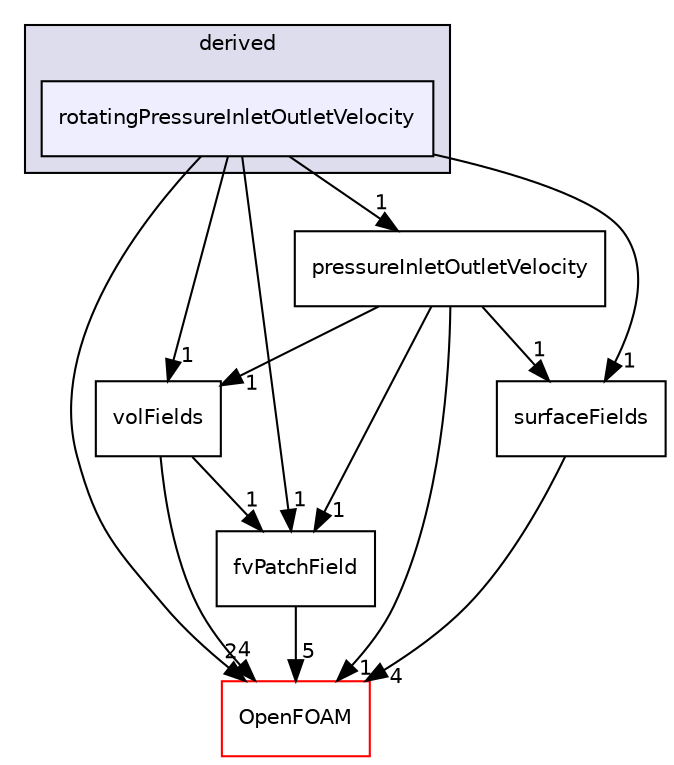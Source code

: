 digraph "src/finiteVolume/fields/fvPatchFields/derived/rotatingPressureInletOutletVelocity" {
  bgcolor=transparent;
  compound=true
  node [ fontsize="10", fontname="Helvetica"];
  edge [ labelfontsize="10", labelfontname="Helvetica"];
  subgraph clusterdir_ece9aa6b5af9a7776a75b0c1993b0910 {
    graph [ bgcolor="#ddddee", pencolor="black", label="derived" fontname="Helvetica", fontsize="10", URL="dir_ece9aa6b5af9a7776a75b0c1993b0910.html"]
  dir_2b8b8d23d808ad883bd4e92817b87d30 [shape=box, label="rotatingPressureInletOutletVelocity", style="filled", fillcolor="#eeeeff", pencolor="black", URL="dir_2b8b8d23d808ad883bd4e92817b87d30.html"];
  }
  dir_6b9423849569a7ee618201e7cfce9eaa [shape=box label="fvPatchField" URL="dir_6b9423849569a7ee618201e7cfce9eaa.html"];
  dir_bd8bf7fa65467c460a50eacc456ce356 [shape=box label="volFields" URL="dir_bd8bf7fa65467c460a50eacc456ce356.html"];
  dir_8dd1641879b090fac245a2caaefe4d9a [shape=box label="pressureInletOutletVelocity" URL="dir_8dd1641879b090fac245a2caaefe4d9a.html"];
  dir_c5473ff19b20e6ec4dfe5c310b3778a8 [shape=box label="OpenFOAM" color="red" URL="dir_c5473ff19b20e6ec4dfe5c310b3778a8.html"];
  dir_606ba9250f9107f82f779cbd3e87c3a5 [shape=box label="surfaceFields" URL="dir_606ba9250f9107f82f779cbd3e87c3a5.html"];
  dir_6b9423849569a7ee618201e7cfce9eaa->dir_c5473ff19b20e6ec4dfe5c310b3778a8 [headlabel="5", labeldistance=1.5 headhref="dir_001041_001896.html"];
  dir_bd8bf7fa65467c460a50eacc456ce356->dir_6b9423849569a7ee618201e7cfce9eaa [headlabel="1", labeldistance=1.5 headhref="dir_001062_001041.html"];
  dir_bd8bf7fa65467c460a50eacc456ce356->dir_c5473ff19b20e6ec4dfe5c310b3778a8 [headlabel="4", labeldistance=1.5 headhref="dir_001062_001896.html"];
  dir_8dd1641879b090fac245a2caaefe4d9a->dir_6b9423849569a7ee618201e7cfce9eaa [headlabel="1", labeldistance=1.5 headhref="dir_001008_001041.html"];
  dir_8dd1641879b090fac245a2caaefe4d9a->dir_bd8bf7fa65467c460a50eacc456ce356 [headlabel="1", labeldistance=1.5 headhref="dir_001008_001062.html"];
  dir_8dd1641879b090fac245a2caaefe4d9a->dir_c5473ff19b20e6ec4dfe5c310b3778a8 [headlabel="1", labeldistance=1.5 headhref="dir_001008_001896.html"];
  dir_8dd1641879b090fac245a2caaefe4d9a->dir_606ba9250f9107f82f779cbd3e87c3a5 [headlabel="1", labeldistance=1.5 headhref="dir_001008_001061.html"];
  dir_2b8b8d23d808ad883bd4e92817b87d30->dir_6b9423849569a7ee618201e7cfce9eaa [headlabel="1", labeldistance=1.5 headhref="dir_001015_001041.html"];
  dir_2b8b8d23d808ad883bd4e92817b87d30->dir_bd8bf7fa65467c460a50eacc456ce356 [headlabel="1", labeldistance=1.5 headhref="dir_001015_001062.html"];
  dir_2b8b8d23d808ad883bd4e92817b87d30->dir_8dd1641879b090fac245a2caaefe4d9a [headlabel="1", labeldistance=1.5 headhref="dir_001015_001008.html"];
  dir_2b8b8d23d808ad883bd4e92817b87d30->dir_c5473ff19b20e6ec4dfe5c310b3778a8 [headlabel="2", labeldistance=1.5 headhref="dir_001015_001896.html"];
  dir_2b8b8d23d808ad883bd4e92817b87d30->dir_606ba9250f9107f82f779cbd3e87c3a5 [headlabel="1", labeldistance=1.5 headhref="dir_001015_001061.html"];
  dir_606ba9250f9107f82f779cbd3e87c3a5->dir_c5473ff19b20e6ec4dfe5c310b3778a8 [headlabel="4", labeldistance=1.5 headhref="dir_001061_001896.html"];
}
